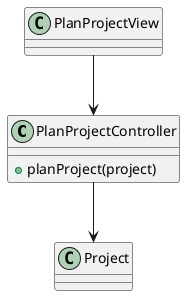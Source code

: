 @startuml
	class PlanProjectController {
	+planProject(project)
	}

	PlanProjectController --> Project
	PlanProjectView --> PlanProjectController
@enduml
